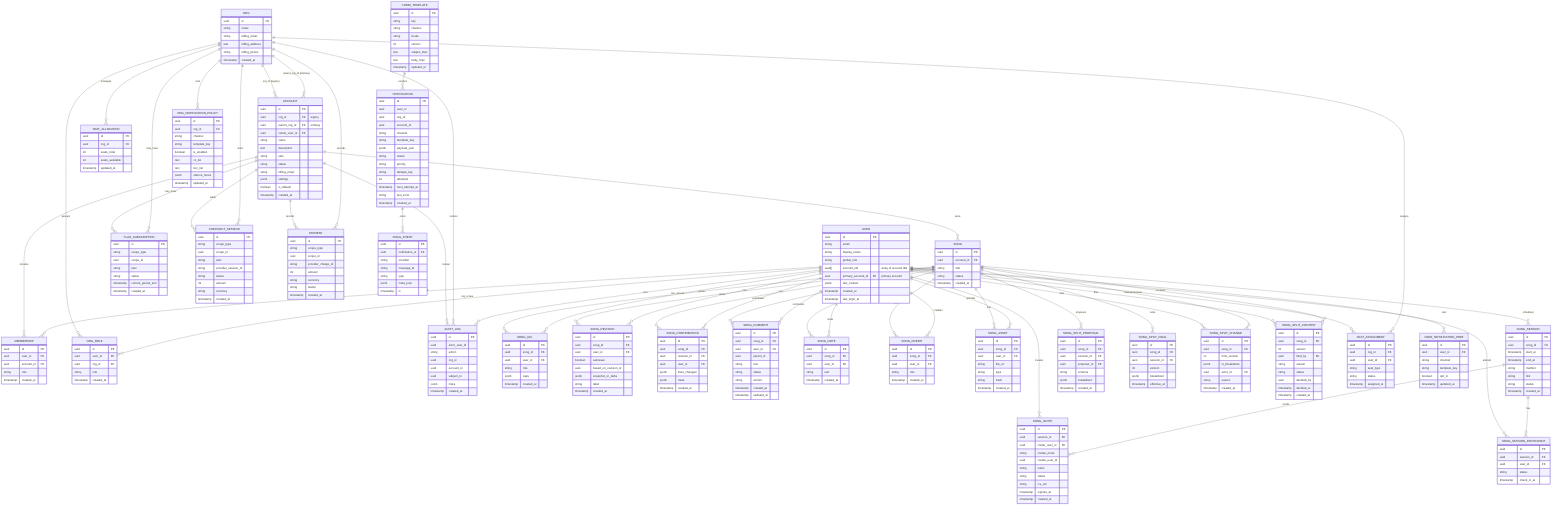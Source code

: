 erDiagram
  %% ---------- CORE IDENTITY ----------
  USER {
    uuid id PK
    string email
    string display_name
    string global_role
    uuid[] account_ids "array of account IDs"
    uuid primary_account_id FK "primary account"
    jsonb last_context
    timestamp created_at
    timestamp last_login_at
  }

  ORG {
    uuid id PK
    string name
    string billing_email
    text billing_address
    string billing_phone
    timestamp created_at
  }

  ACCOUNT {
    uuid id PK
    uuid org_id FK "legacy"
    uuid parent_org_id FK "primary"
    uuid owner_user_id FK
    string name
    text description
    string plan
    string status
    string billing_email
    jsonb settings
    boolean is_default
    timestamp created_at
  }

  MEMBERSHIP {
    uuid id PK
    uuid user_id FK
    uuid account_id FK
    string role
    timestamp created_at
  }

  ORG_ROLE {
    uuid id PK
    uuid user_id FK
    uuid org_id FK
    string role
    timestamp created_at
  }

  AUDIT_LOG {
    uuid id PK
    uuid actor_user_id
    string action
    uuid org_id
    uuid account_id
    uuid subject_id
    jsonb meta
    timestamp created_at
  }

  %% ---------- ACCESS CONTROL ----------
  SONG {
    uuid id PK
    uuid account_id FK
    string title
    string status
    timestamp created_at
  }

  SONG_ACL {
    uuid id PK
    uuid song_id FK
    uuid user_id FK
    string role
    jsonb caps
    timestamp created_at
  }

  %% ---------- SONGS & COLLAB ----------
  SONG_REVISION {
    uuid id PK
    uuid song_id FK
    uuid user_id FK
    boolean autosave
    uuid based_on_revision_id
    jsonb snapshot_or_delta
    string label
    timestamp created_at
  }

  SONG_CONTRIBUTION {
    uuid id PK
    uuid song_id FK
    uuid revision_id FK
    uuid user_id FK
    jsonb lines_changed
    jsonb meta
    timestamp created_at
  }

  SONG_COMMENT {
    uuid id PK
    uuid song_id FK
    uuid user_id FK
    uuid parent_id
    string text
    string status
    string anchor
    timestamp created_at
    timestamp updated_at
  }

  SONG_NOTE {
    uuid id PK
    uuid song_id FK
    uuid user_id FK
    string text
    timestamp created_at
  }

  SONG_CREDIT {
    uuid id PK
    uuid song_id FK
    uuid user_id FK
    string role
    timestamp created_at
  }

  SONG_ASSET {
    uuid id PK
    uuid song_id FK
    uuid user_id FK
    string file_url
    string type
    string hash
    timestamp created_at
  }

  %% ---------- SESSIONS & SPLITS ----------
  SONG_SESSION {
    uuid id PK
    uuid song_id FK
    timestamp start_at
    timestamp end_at
    string method
    string link
    string status
    timestamp created_at
  }

  SONG_INVITE {
    uuid id PK
    uuid session_id FK
    uuid inviter_user_id FK
    string invitee_email
    uuid invitee_user_id
    string token
    string status
    string ics_uid
    timestamp expires_at
    timestamp created_at
  }

  SONG_SESSION_PARTICIPANT {
    uuid id PK
    uuid session_id FK
    uuid user_id FK
    string status
    timestamp check_in_at
  }

  SONG_SPLIT_PROPOSAL {
    uuid id PK
    uuid song_id FK
    uuid session_id FK
    uuid proposer_id FK
    string scheme
    jsonb breakdown
    timestamp created_at
  }

  SONG_SPLIT_FINAL {
    uuid id PK
    uuid song_id FK
    uuid session_id FK
    int version
    jsonb breakdown
    timestamp effective_at
  }

  SONG_SPLIT_CHANGE {
    uuid id PK
    uuid song_id FK
    int from_version
    jsonb to_breakdown
    uuid actor_id FK
    string reason
    timestamp created_at
  }

  SONG_SPLIT_CONTEST {
    uuid id PK
    uuid song_id FK
    int version
    uuid filed_by FK
    string reason
    string status
    uuid decided_by
    timestamp decided_at
    timestamp created_at
  }

  %% ---------- BILLING & SEATS ----------
  PLAN_SUBSCRIPTION {
    uuid id PK
    string scope_type
    uuid scope_id
    string plan
    string status
    timestamp current_period_end
    timestamp created_at
  }

  CHECKOUT_SESSION {
    uuid id PK
    string scope_type
    uuid scope_id
    string plan
    string provider_session_id
    string status
    int amount
    string currency
    timestamp created_at
  }

  PAYMENT {
    uuid id PK
    string scope_type
    uuid scope_id
    string provider_charge_id
    int amount
    string currency
    string status
    timestamp created_at
  }

  SEAT_ALLOCATION {
    uuid id PK
    uuid org_id FK
    int seats_total
    int seats_available
    timestamp updated_at
  }

  SEAT_ASSIGNMENT {
    uuid id PK
    uuid org_id FK
    uuid user_id FK
    string seat_type
    string status
    timestamp assigned_at
  }

  %% ---------- COMMS & NOTIFICATIONS ----------
  COMM_TEMPLATE {
    uuid id PK
    string key
    string channel
    string locale
    int version
    text subject_tmpl
    text body_tmpl
    timestamp updated_at
  }

  NOTIFICATION {
    uuid id PK
    uuid user_id
    uuid org_id
    uuid account_id
    string channel
    string template_key
    jsonb payload_json
    string status
    string priority
    string dedupe_key
    int attempts
    timestamp next_attempt_at
    string last_error
    timestamp created_at
  }

  EMAIL_EVENT {
    uuid id PK
    uuid notification_id FK
    string provider
    string message_id
    string type
    jsonb meta_json
    timestamp ts
  }

  USER_NOTIFICATION_PREF {
    uuid id PK
    uuid user_id FK
    string channel
    string template_key
    boolean opt_in
    timestamp updated_at
  }

  ORG_NOTIFICATION_POLICY {
    uuid id PK
    uuid org_id FK
    string channel
    string template_key
    boolean is_enabled
    text cc_list
    text bcc_list
    jsonb silence_hours
    timestamp updated_at
  }

  %% ---------- RELATIONSHIPS (CROSS-DOMAIN) ----------
  ORG ||--o{ ACCOUNT : "parent_org_id (primary)"
  ORG ||--o{ ACCOUNT : "org_id (legacy)"
  USER ||--o{ MEMBERSHIP : holds
  ACCOUNT ||--o{ MEMBERSHIP : includes
  USER ||--o{ ORG_ROLE : org_scope
  ORG ||--o{ ORG_ROLE : assigns

  ACCOUNT ||--o{ SONG : owns
  USER ||--o{ SONG_ACL : can_access
  SONG ||--o{ SONG_ACL : grants

  USER ||--o{ SONG_REVISION : writes
  SONG ||--o{ SONG_REVISION : has
  USER ||--o{ SONG_CONTRIBUTION : contributes
  SONG ||--o{ SONG_CONTRIBUTION : has
  USER ||--o{ SONG_COMMENT : comments
  SONG ||--o{ SONG_COMMENT : has
  USER ||--o{ SONG_NOTE : notes
  SONG ||--o{ SONG_NOTE : has
  USER ||--o{ SONG_CREDIT : credited
  SONG ||--o{ SONG_CREDIT : has
  USER ||--o{ SONG_ASSET : uploads
  SONG ||--o{ SONG_ASSET : has

  SONG ||--o{ SONG_SESSION : schedules
  SONG_SESSION ||--o{ SONG_INVITE : sends
  USER ||--o{ SONG_INVITE : creates
  SONG_SESSION ||--o{ SONG_SESSION_PARTICIPANT : has
  USER ||--o{ SONG_SESSION_PARTICIPANT : attends
  SONG ||--o{ SONG_SPLIT_PROPOSAL : proposes
  SONG ||--o{ SONG_SPLIT_FINAL : locks
  SONG ||--o{ SONG_SPLIT_CHANGE : changes
  USER ||--o{ SONG_SPLIT_CHANGE : acts
  SONG ||--o{ SONG_SPLIT_CONTEST : contests
  USER ||--o{ SONG_SPLIT_CONTEST : files

  ORG ||--o{ PLAN_SUBSCRIPTION : may_have
  ACCOUNT ||--o{ PLAN_SUBSCRIPTION : may_have
  ORG ||--o{ CHECKOUT_SESSION : starts
  ACCOUNT ||--o{ CHECKOUT_SESSION : starts
  ORG ||--o{ PAYMENT : records
  ACCOUNT ||--o{ PAYMENT : records
  ORG ||--o{ SEAT_ALLOCATION : manages
  ORG ||--o{ SEAT_ASSIGNMENT : assigns
  USER ||--o{ SEAT_ASSIGNMENT : receives

  COMM_TEMPLATE ||--o{ NOTIFICATION : renders
  NOTIFICATION ||--o{ EMAIL_EVENT : emits
  USER ||--o{ USER_NOTIFICATION_PREF : sets
  ORG ||--o{ ORG_NOTIFICATION_POLICY : sets

  USER ||--o{ AUDIT_LOG : acts
  ORG ||--o{ AUDIT_LOG : context
  ACCOUNT ||--o{ AUDIT_LOG : context